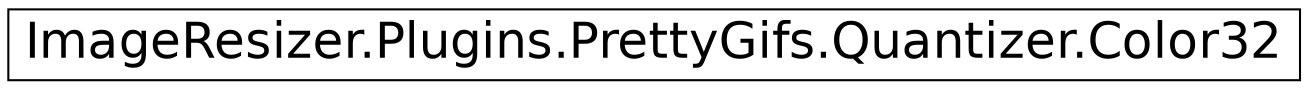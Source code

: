 digraph G
{
  edge [fontname="Helvetica",fontsize="24",labelfontname="Helvetica",labelfontsize="24"];
  node [fontname="Helvetica",fontsize="24",shape=record];
  rankdir="LR";
  Node1 [label="ImageResizer.Plugins.PrettyGifs.Quantizer.Color32",height=0.2,width=0.4,color="black", fillcolor="white", style="filled",URL="$struct_image_resizer_1_1_plugins_1_1_pretty_gifs_1_1_quantizer_1_1_color32.html",tooltip="Struct that defines a 32 bpp colour."];
}
